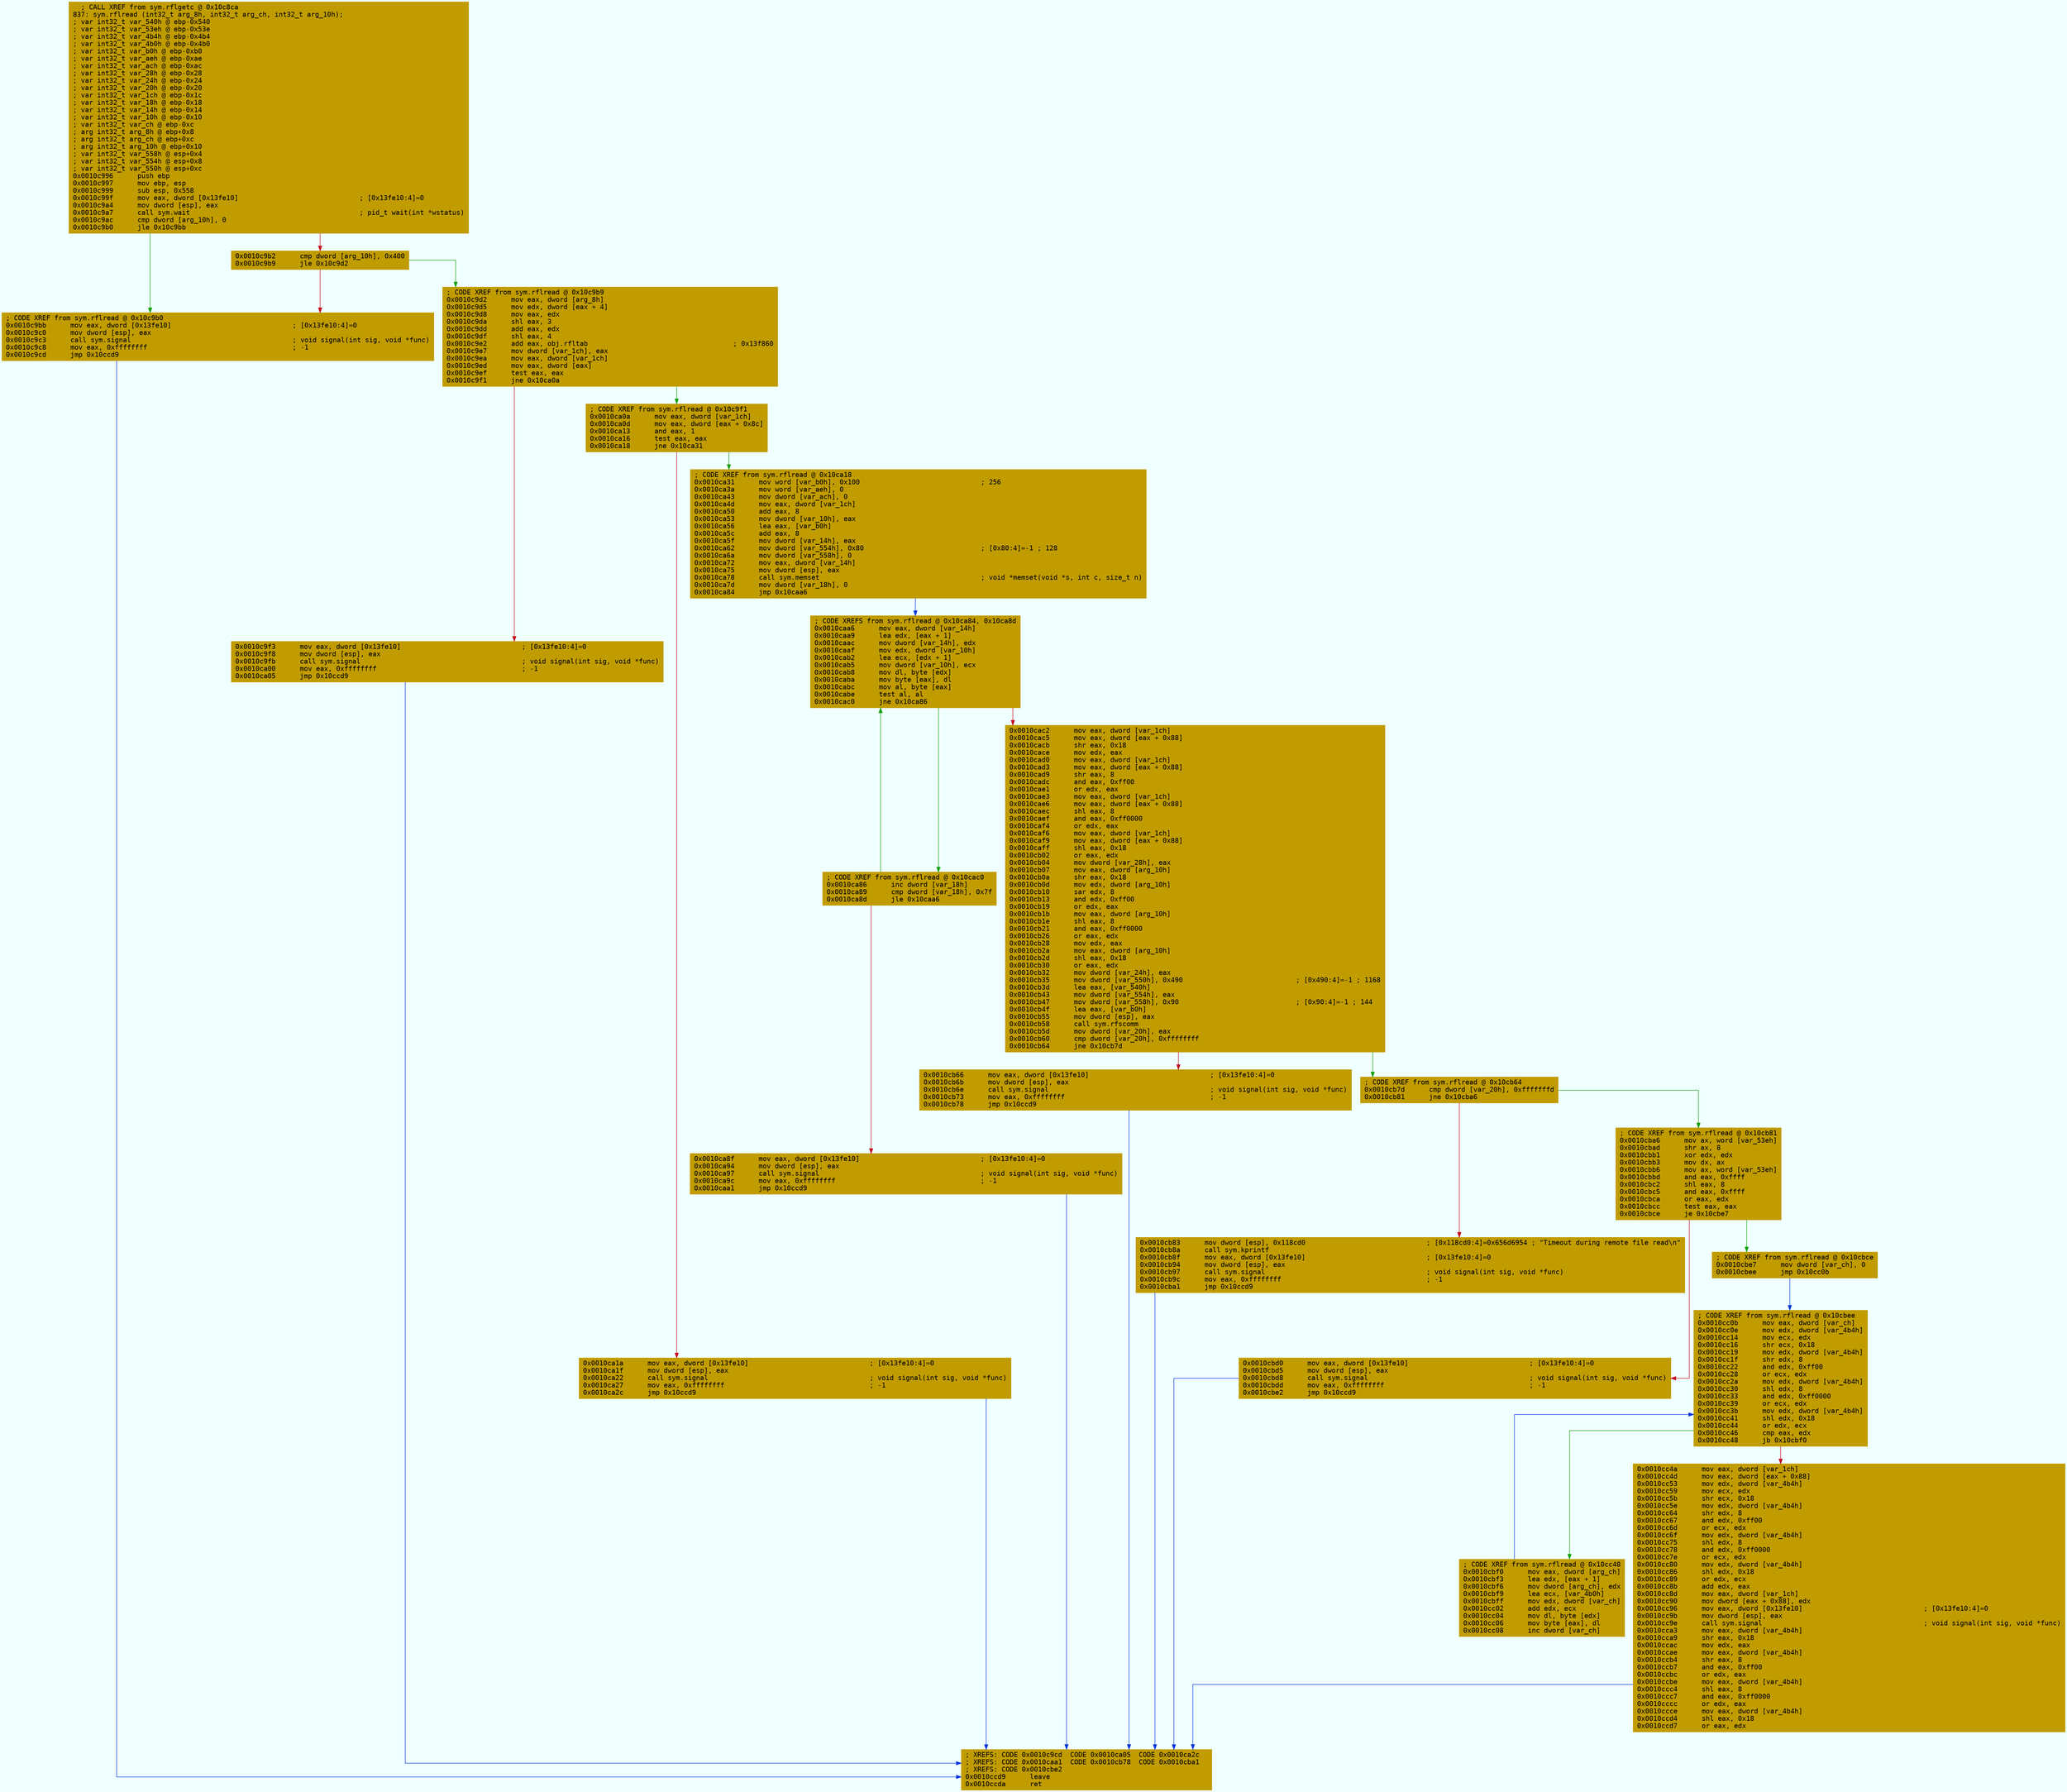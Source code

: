 digraph code {
	graph [bgcolor=azure fontsize=8 fontname="Courier" splines="ortho"];
	node [fillcolor=gray style=filled shape=box];
	edge [arrowhead="normal"];
	"0x0010c996" [URL="sym.rflread/0x0010c996", fillcolor="#c19c00",color="#c19c00", fontname="Courier",label="  ; CALL XREF from sym.rflgetc @ 0x10c8ca\l837: sym.rflread (int32_t arg_8h, int32_t arg_ch, int32_t arg_10h);\l; var int32_t var_540h @ ebp-0x540\l; var int32_t var_53eh @ ebp-0x53e\l; var int32_t var_4b4h @ ebp-0x4b4\l; var int32_t var_4b0h @ ebp-0x4b0\l; var int32_t var_b0h @ ebp-0xb0\l; var int32_t var_aeh @ ebp-0xae\l; var int32_t var_ach @ ebp-0xac\l; var int32_t var_28h @ ebp-0x28\l; var int32_t var_24h @ ebp-0x24\l; var int32_t var_20h @ ebp-0x20\l; var int32_t var_1ch @ ebp-0x1c\l; var int32_t var_18h @ ebp-0x18\l; var int32_t var_14h @ ebp-0x14\l; var int32_t var_10h @ ebp-0x10\l; var int32_t var_ch @ ebp-0xc\l; arg int32_t arg_8h @ ebp+0x8\l; arg int32_t arg_ch @ ebp+0xc\l; arg int32_t arg_10h @ ebp+0x10\l; var int32_t var_558h @ esp+0x4\l; var int32_t var_554h @ esp+0x8\l; var int32_t var_550h @ esp+0xc\l0x0010c996      push ebp\l0x0010c997      mov ebp, esp\l0x0010c999      sub esp, 0x558\l0x0010c99f      mov eax, dword [0x13fe10]                              ; [0x13fe10:4]=0\l0x0010c9a4      mov dword [esp], eax\l0x0010c9a7      call sym.wait                                          ; pid_t wait(int *wstatus)\l0x0010c9ac      cmp dword [arg_10h], 0\l0x0010c9b0      jle 0x10c9bb\l"]
	"0x0010c9b2" [URL="sym.rflread/0x0010c9b2", fillcolor="#c19c00",color="#c19c00", fontname="Courier",label="0x0010c9b2      cmp dword [arg_10h], 0x400\l0x0010c9b9      jle 0x10c9d2\l"]
	"0x0010c9bb" [URL="sym.rflread/0x0010c9bb", fillcolor="#c19c00",color="#c19c00", fontname="Courier",label="; CODE XREF from sym.rflread @ 0x10c9b0\l0x0010c9bb      mov eax, dword [0x13fe10]                              ; [0x13fe10:4]=0\l0x0010c9c0      mov dword [esp], eax\l0x0010c9c3      call sym.signal                                        ; void signal(int sig, void *func)\l0x0010c9c8      mov eax, 0xffffffff                                    ; -1\l0x0010c9cd      jmp 0x10ccd9\l"]
	"0x0010c9d2" [URL="sym.rflread/0x0010c9d2", fillcolor="#c19c00",color="#c19c00", fontname="Courier",label="; CODE XREF from sym.rflread @ 0x10c9b9\l0x0010c9d2      mov eax, dword [arg_8h]\l0x0010c9d5      mov edx, dword [eax + 4]\l0x0010c9d8      mov eax, edx\l0x0010c9da      shl eax, 3\l0x0010c9dd      add eax, edx\l0x0010c9df      shl eax, 4\l0x0010c9e2      add eax, obj.rfltab                                    ; 0x13f860\l0x0010c9e7      mov dword [var_1ch], eax\l0x0010c9ea      mov eax, dword [var_1ch]\l0x0010c9ed      mov eax, dword [eax]\l0x0010c9ef      test eax, eax\l0x0010c9f1      jne 0x10ca0a\l"]
	"0x0010c9f3" [URL="sym.rflread/0x0010c9f3", fillcolor="#c19c00",color="#c19c00", fontname="Courier",label="0x0010c9f3      mov eax, dword [0x13fe10]                              ; [0x13fe10:4]=0\l0x0010c9f8      mov dword [esp], eax\l0x0010c9fb      call sym.signal                                        ; void signal(int sig, void *func)\l0x0010ca00      mov eax, 0xffffffff                                    ; -1\l0x0010ca05      jmp 0x10ccd9\l"]
	"0x0010ca0a" [URL="sym.rflread/0x0010ca0a", fillcolor="#c19c00",color="#c19c00", fontname="Courier",label="; CODE XREF from sym.rflread @ 0x10c9f1\l0x0010ca0a      mov eax, dword [var_1ch]\l0x0010ca0d      mov eax, dword [eax + 0x8c]\l0x0010ca13      and eax, 1\l0x0010ca16      test eax, eax\l0x0010ca18      jne 0x10ca31\l"]
	"0x0010ca1a" [URL="sym.rflread/0x0010ca1a", fillcolor="#c19c00",color="#c19c00", fontname="Courier",label="0x0010ca1a      mov eax, dword [0x13fe10]                              ; [0x13fe10:4]=0\l0x0010ca1f      mov dword [esp], eax\l0x0010ca22      call sym.signal                                        ; void signal(int sig, void *func)\l0x0010ca27      mov eax, 0xffffffff                                    ; -1\l0x0010ca2c      jmp 0x10ccd9\l"]
	"0x0010ca31" [URL="sym.rflread/0x0010ca31", fillcolor="#c19c00",color="#c19c00", fontname="Courier",label="; CODE XREF from sym.rflread @ 0x10ca18\l0x0010ca31      mov word [var_b0h], 0x100                              ; 256\l0x0010ca3a      mov word [var_aeh], 0\l0x0010ca43      mov dword [var_ach], 0\l0x0010ca4d      mov eax, dword [var_1ch]\l0x0010ca50      add eax, 8\l0x0010ca53      mov dword [var_10h], eax\l0x0010ca56      lea eax, [var_b0h]\l0x0010ca5c      add eax, 8\l0x0010ca5f      mov dword [var_14h], eax\l0x0010ca62      mov dword [var_554h], 0x80                             ; [0x80:4]=-1 ; 128\l0x0010ca6a      mov dword [var_558h], 0\l0x0010ca72      mov eax, dword [var_14h]\l0x0010ca75      mov dword [esp], eax\l0x0010ca78      call sym.memset                                        ; void *memset(void *s, int c, size_t n)\l0x0010ca7d      mov dword [var_18h], 0\l0x0010ca84      jmp 0x10caa6\l"]
	"0x0010ca86" [URL="sym.rflread/0x0010ca86", fillcolor="#c19c00",color="#c19c00", fontname="Courier",label="; CODE XREF from sym.rflread @ 0x10cac0\l0x0010ca86      inc dword [var_18h]\l0x0010ca89      cmp dword [var_18h], 0x7f\l0x0010ca8d      jle 0x10caa6\l"]
	"0x0010ca8f" [URL="sym.rflread/0x0010ca8f", fillcolor="#c19c00",color="#c19c00", fontname="Courier",label="0x0010ca8f      mov eax, dword [0x13fe10]                              ; [0x13fe10:4]=0\l0x0010ca94      mov dword [esp], eax\l0x0010ca97      call sym.signal                                        ; void signal(int sig, void *func)\l0x0010ca9c      mov eax, 0xffffffff                                    ; -1\l0x0010caa1      jmp 0x10ccd9\l"]
	"0x0010caa6" [URL="sym.rflread/0x0010caa6", fillcolor="#c19c00",color="#c19c00", fontname="Courier",label="; CODE XREFS from sym.rflread @ 0x10ca84, 0x10ca8d\l0x0010caa6      mov eax, dword [var_14h]\l0x0010caa9      lea edx, [eax + 1]\l0x0010caac      mov dword [var_14h], edx\l0x0010caaf      mov edx, dword [var_10h]\l0x0010cab2      lea ecx, [edx + 1]\l0x0010cab5      mov dword [var_10h], ecx\l0x0010cab8      mov dl, byte [edx]\l0x0010caba      mov byte [eax], dl\l0x0010cabc      mov al, byte [eax]\l0x0010cabe      test al, al\l0x0010cac0      jne 0x10ca86\l"]
	"0x0010cac2" [URL="sym.rflread/0x0010cac2", fillcolor="#c19c00",color="#c19c00", fontname="Courier",label="0x0010cac2      mov eax, dword [var_1ch]\l0x0010cac5      mov eax, dword [eax + 0x88]\l0x0010cacb      shr eax, 0x18\l0x0010cace      mov edx, eax\l0x0010cad0      mov eax, dword [var_1ch]\l0x0010cad3      mov eax, dword [eax + 0x88]\l0x0010cad9      shr eax, 8\l0x0010cadc      and eax, 0xff00\l0x0010cae1      or edx, eax\l0x0010cae3      mov eax, dword [var_1ch]\l0x0010cae6      mov eax, dword [eax + 0x88]\l0x0010caec      shl eax, 8\l0x0010caef      and eax, 0xff0000\l0x0010caf4      or edx, eax\l0x0010caf6      mov eax, dword [var_1ch]\l0x0010caf9      mov eax, dword [eax + 0x88]\l0x0010caff      shl eax, 0x18\l0x0010cb02      or eax, edx\l0x0010cb04      mov dword [var_28h], eax\l0x0010cb07      mov eax, dword [arg_10h]\l0x0010cb0a      shr eax, 0x18\l0x0010cb0d      mov edx, dword [arg_10h]\l0x0010cb10      sar edx, 8\l0x0010cb13      and edx, 0xff00\l0x0010cb19      or edx, eax\l0x0010cb1b      mov eax, dword [arg_10h]\l0x0010cb1e      shl eax, 8\l0x0010cb21      and eax, 0xff0000\l0x0010cb26      or eax, edx\l0x0010cb28      mov edx, eax\l0x0010cb2a      mov eax, dword [arg_10h]\l0x0010cb2d      shl eax, 0x18\l0x0010cb30      or eax, edx\l0x0010cb32      mov dword [var_24h], eax\l0x0010cb35      mov dword [var_550h], 0x490                            ; [0x490:4]=-1 ; 1168\l0x0010cb3d      lea eax, [var_540h]\l0x0010cb43      mov dword [var_554h], eax\l0x0010cb47      mov dword [var_558h], 0x90                             ; [0x90:4]=-1 ; 144\l0x0010cb4f      lea eax, [var_b0h]\l0x0010cb55      mov dword [esp], eax\l0x0010cb58      call sym.rfscomm\l0x0010cb5d      mov dword [var_20h], eax\l0x0010cb60      cmp dword [var_20h], 0xffffffff\l0x0010cb64      jne 0x10cb7d\l"]
	"0x0010cb66" [URL="sym.rflread/0x0010cb66", fillcolor="#c19c00",color="#c19c00", fontname="Courier",label="0x0010cb66      mov eax, dword [0x13fe10]                              ; [0x13fe10:4]=0\l0x0010cb6b      mov dword [esp], eax\l0x0010cb6e      call sym.signal                                        ; void signal(int sig, void *func)\l0x0010cb73      mov eax, 0xffffffff                                    ; -1\l0x0010cb78      jmp 0x10ccd9\l"]
	"0x0010cb7d" [URL="sym.rflread/0x0010cb7d", fillcolor="#c19c00",color="#c19c00", fontname="Courier",label="; CODE XREF from sym.rflread @ 0x10cb64\l0x0010cb7d      cmp dword [var_20h], 0xfffffffd\l0x0010cb81      jne 0x10cba6\l"]
	"0x0010cb83" [URL="sym.rflread/0x0010cb83", fillcolor="#c19c00",color="#c19c00", fontname="Courier",label="0x0010cb83      mov dword [esp], 0x118cd0                              ; [0x118cd0:4]=0x656d6954 ; \"Timeout during remote file read\\n\"\l0x0010cb8a      call sym.kprintf\l0x0010cb8f      mov eax, dword [0x13fe10]                              ; [0x13fe10:4]=0\l0x0010cb94      mov dword [esp], eax\l0x0010cb97      call sym.signal                                        ; void signal(int sig, void *func)\l0x0010cb9c      mov eax, 0xffffffff                                    ; -1\l0x0010cba1      jmp 0x10ccd9\l"]
	"0x0010cba6" [URL="sym.rflread/0x0010cba6", fillcolor="#c19c00",color="#c19c00", fontname="Courier",label="; CODE XREF from sym.rflread @ 0x10cb81\l0x0010cba6      mov ax, word [var_53eh]\l0x0010cbad      shr ax, 8\l0x0010cbb1      xor edx, edx\l0x0010cbb3      mov dx, ax\l0x0010cbb6      mov ax, word [var_53eh]\l0x0010cbbd      and eax, 0xffff\l0x0010cbc2      shl eax, 8\l0x0010cbc5      and eax, 0xffff\l0x0010cbca      or eax, edx\l0x0010cbcc      test eax, eax\l0x0010cbce      je 0x10cbe7\l"]
	"0x0010cbd0" [URL="sym.rflread/0x0010cbd0", fillcolor="#c19c00",color="#c19c00", fontname="Courier",label="0x0010cbd0      mov eax, dword [0x13fe10]                              ; [0x13fe10:4]=0\l0x0010cbd5      mov dword [esp], eax\l0x0010cbd8      call sym.signal                                        ; void signal(int sig, void *func)\l0x0010cbdd      mov eax, 0xffffffff                                    ; -1\l0x0010cbe2      jmp 0x10ccd9\l"]
	"0x0010cbe7" [URL="sym.rflread/0x0010cbe7", fillcolor="#c19c00",color="#c19c00", fontname="Courier",label="; CODE XREF from sym.rflread @ 0x10cbce\l0x0010cbe7      mov dword [var_ch], 0\l0x0010cbee      jmp 0x10cc0b\l"]
	"0x0010cbf0" [URL="sym.rflread/0x0010cbf0", fillcolor="#c19c00",color="#c19c00", fontname="Courier",label="; CODE XREF from sym.rflread @ 0x10cc48\l0x0010cbf0      mov eax, dword [arg_ch]\l0x0010cbf3      lea edx, [eax + 1]\l0x0010cbf6      mov dword [arg_ch], edx\l0x0010cbf9      lea ecx, [var_4b0h]\l0x0010cbff      mov edx, dword [var_ch]\l0x0010cc02      add edx, ecx\l0x0010cc04      mov dl, byte [edx]\l0x0010cc06      mov byte [eax], dl\l0x0010cc08      inc dword [var_ch]\l"]
	"0x0010cc0b" [URL="sym.rflread/0x0010cc0b", fillcolor="#c19c00",color="#c19c00", fontname="Courier",label="; CODE XREF from sym.rflread @ 0x10cbee\l0x0010cc0b      mov eax, dword [var_ch]\l0x0010cc0e      mov edx, dword [var_4b4h]\l0x0010cc14      mov ecx, edx\l0x0010cc16      shr ecx, 0x18\l0x0010cc19      mov edx, dword [var_4b4h]\l0x0010cc1f      shr edx, 8\l0x0010cc22      and edx, 0xff00\l0x0010cc28      or ecx, edx\l0x0010cc2a      mov edx, dword [var_4b4h]\l0x0010cc30      shl edx, 8\l0x0010cc33      and edx, 0xff0000\l0x0010cc39      or ecx, edx\l0x0010cc3b      mov edx, dword [var_4b4h]\l0x0010cc41      shl edx, 0x18\l0x0010cc44      or edx, ecx\l0x0010cc46      cmp eax, edx\l0x0010cc48      jb 0x10cbf0\l"]
	"0x0010cc4a" [URL="sym.rflread/0x0010cc4a", fillcolor="#c19c00",color="#c19c00", fontname="Courier",label="0x0010cc4a      mov eax, dword [var_1ch]\l0x0010cc4d      mov eax, dword [eax + 0x88]\l0x0010cc53      mov edx, dword [var_4b4h]\l0x0010cc59      mov ecx, edx\l0x0010cc5b      shr ecx, 0x18\l0x0010cc5e      mov edx, dword [var_4b4h]\l0x0010cc64      shr edx, 8\l0x0010cc67      and edx, 0xff00\l0x0010cc6d      or ecx, edx\l0x0010cc6f      mov edx, dword [var_4b4h]\l0x0010cc75      shl edx, 8\l0x0010cc78      and edx, 0xff0000\l0x0010cc7e      or ecx, edx\l0x0010cc80      mov edx, dword [var_4b4h]\l0x0010cc86      shl edx, 0x18\l0x0010cc89      or edx, ecx\l0x0010cc8b      add edx, eax\l0x0010cc8d      mov eax, dword [var_1ch]\l0x0010cc90      mov dword [eax + 0x88], edx\l0x0010cc96      mov eax, dword [0x13fe10]                              ; [0x13fe10:4]=0\l0x0010cc9b      mov dword [esp], eax\l0x0010cc9e      call sym.signal                                        ; void signal(int sig, void *func)\l0x0010cca3      mov eax, dword [var_4b4h]\l0x0010cca9      shr eax, 0x18\l0x0010ccac      mov edx, eax\l0x0010ccae      mov eax, dword [var_4b4h]\l0x0010ccb4      shr eax, 8\l0x0010ccb7      and eax, 0xff00\l0x0010ccbc      or edx, eax\l0x0010ccbe      mov eax, dword [var_4b4h]\l0x0010ccc4      shl eax, 8\l0x0010ccc7      and eax, 0xff0000\l0x0010cccc      or edx, eax\l0x0010ccce      mov eax, dword [var_4b4h]\l0x0010ccd4      shl eax, 0x18\l0x0010ccd7      or eax, edx\l"]
	"0x0010ccd9" [URL="sym.rflread/0x0010ccd9", fillcolor="#c19c00",color="#c19c00", fontname="Courier",label="; XREFS: CODE 0x0010c9cd  CODE 0x0010ca05  CODE 0x0010ca2c  \l; XREFS: CODE 0x0010caa1  CODE 0x0010cb78  CODE 0x0010cba1  \l; XREFS: CODE 0x0010cbe2  \l0x0010ccd9      leave\l0x0010ccda      ret\l"]
        "0x0010c996" -> "0x0010c9bb" [color="#13a10e"];
        "0x0010c996" -> "0x0010c9b2" [color="#c50f1f"];
        "0x0010c9b2" -> "0x0010c9d2" [color="#13a10e"];
        "0x0010c9b2" -> "0x0010c9bb" [color="#c50f1f"];
        "0x0010c9bb" -> "0x0010ccd9" [color="#0037da"];
        "0x0010c9d2" -> "0x0010ca0a" [color="#13a10e"];
        "0x0010c9d2" -> "0x0010c9f3" [color="#c50f1f"];
        "0x0010c9f3" -> "0x0010ccd9" [color="#0037da"];
        "0x0010ca0a" -> "0x0010ca31" [color="#13a10e"];
        "0x0010ca0a" -> "0x0010ca1a" [color="#c50f1f"];
        "0x0010ca1a" -> "0x0010ccd9" [color="#0037da"];
        "0x0010ca31" -> "0x0010caa6" [color="#0037da"];
        "0x0010ca86" -> "0x0010caa6" [color="#13a10e"];
        "0x0010ca86" -> "0x0010ca8f" [color="#c50f1f"];
        "0x0010ca8f" -> "0x0010ccd9" [color="#0037da"];
        "0x0010caa6" -> "0x0010ca86" [color="#13a10e"];
        "0x0010caa6" -> "0x0010cac2" [color="#c50f1f"];
        "0x0010cac2" -> "0x0010cb7d" [color="#13a10e"];
        "0x0010cac2" -> "0x0010cb66" [color="#c50f1f"];
        "0x0010cb66" -> "0x0010ccd9" [color="#0037da"];
        "0x0010cb7d" -> "0x0010cba6" [color="#13a10e"];
        "0x0010cb7d" -> "0x0010cb83" [color="#c50f1f"];
        "0x0010cb83" -> "0x0010ccd9" [color="#0037da"];
        "0x0010cba6" -> "0x0010cbe7" [color="#13a10e"];
        "0x0010cba6" -> "0x0010cbd0" [color="#c50f1f"];
        "0x0010cbd0" -> "0x0010ccd9" [color="#0037da"];
        "0x0010cbe7" -> "0x0010cc0b" [color="#0037da"];
        "0x0010cbf0" -> "0x0010cc0b" [color="#0037da"];
        "0x0010cc0b" -> "0x0010cbf0" [color="#13a10e"];
        "0x0010cc0b" -> "0x0010cc4a" [color="#c50f1f"];
        "0x0010cc4a" -> "0x0010ccd9" [color="#0037da"];
}
